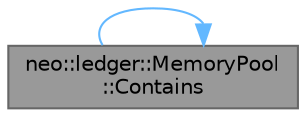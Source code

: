 digraph "neo::ledger::MemoryPool::Contains"
{
 // LATEX_PDF_SIZE
  bgcolor="transparent";
  edge [fontname=Helvetica,fontsize=10,labelfontname=Helvetica,labelfontsize=10];
  node [fontname=Helvetica,fontsize=10,shape=box,height=0.2,width=0.4];
  rankdir="LR";
  Node1 [id="Node000001",label="neo::ledger::MemoryPool\l::Contains",height=0.2,width=0.4,color="gray40", fillcolor="grey60", style="filled", fontcolor="black",tooltip="Check if transaction exists in pool."];
  Node1 -> Node1 [id="edge1_Node000001_Node000001",color="steelblue1",style="solid",tooltip=" "];
}

